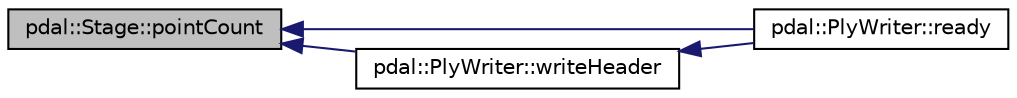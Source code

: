 digraph "pdal::Stage::pointCount"
{
  edge [fontname="Helvetica",fontsize="10",labelfontname="Helvetica",labelfontsize="10"];
  node [fontname="Helvetica",fontsize="10",shape=record];
  rankdir="LR";
  Node1 [label="pdal::Stage::pointCount",height=0.2,width=0.4,color="black", fillcolor="grey75", style="filled", fontcolor="black"];
  Node1 -> Node2 [dir="back",color="midnightblue",fontsize="10",style="solid",fontname="Helvetica"];
  Node2 [label="pdal::PlyWriter::ready",height=0.2,width=0.4,color="black", fillcolor="white", style="filled",URL="$classpdal_1_1PlyWriter.html#aa39b57d097ca267a877c12ffbde46900"];
  Node1 -> Node3 [dir="back",color="midnightblue",fontsize="10",style="solid",fontname="Helvetica"];
  Node3 [label="pdal::PlyWriter::writeHeader",height=0.2,width=0.4,color="black", fillcolor="white", style="filled",URL="$classpdal_1_1PlyWriter.html#aca27414015caa20f9ce98919f6b5b33b"];
  Node3 -> Node2 [dir="back",color="midnightblue",fontsize="10",style="solid",fontname="Helvetica"];
}
